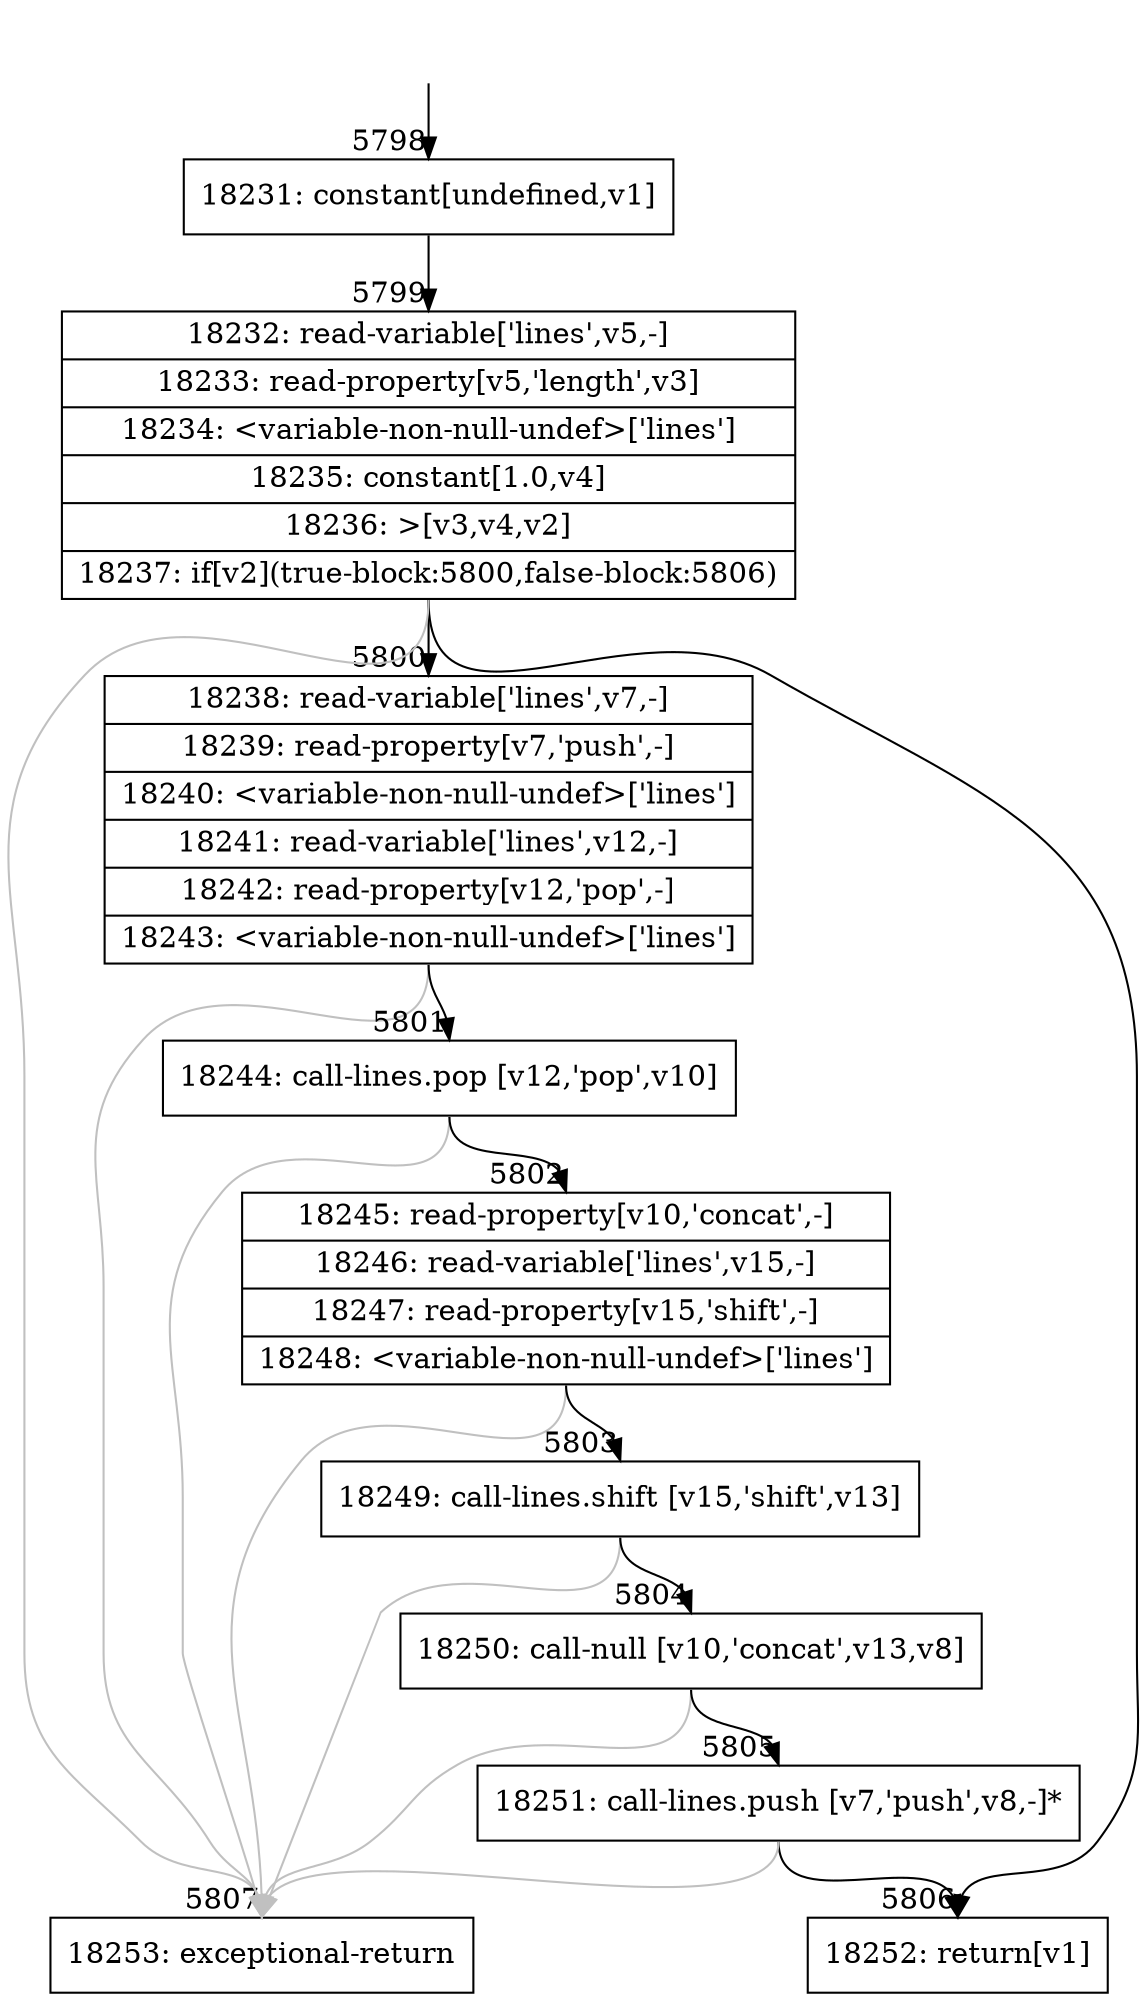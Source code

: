 digraph {
rankdir="TD"
BB_entry549[shape=none,label=""];
BB_entry549 -> BB5798 [tailport=s, headport=n, headlabel="    5798"]
BB5798 [shape=record label="{18231: constant[undefined,v1]}" ] 
BB5798 -> BB5799 [tailport=s, headport=n, headlabel="      5799"]
BB5799 [shape=record label="{18232: read-variable['lines',v5,-]|18233: read-property[v5,'length',v3]|18234: \<variable-non-null-undef\>['lines']|18235: constant[1.0,v4]|18236: \>[v3,v4,v2]|18237: if[v2](true-block:5800,false-block:5806)}" ] 
BB5799 -> BB5800 [tailport=s, headport=n, headlabel="      5800"]
BB5799 -> BB5806 [tailport=s, headport=n, headlabel="      5806"]
BB5799 -> BB5807 [tailport=s, headport=n, color=gray, headlabel="      5807"]
BB5800 [shape=record label="{18238: read-variable['lines',v7,-]|18239: read-property[v7,'push',-]|18240: \<variable-non-null-undef\>['lines']|18241: read-variable['lines',v12,-]|18242: read-property[v12,'pop',-]|18243: \<variable-non-null-undef\>['lines']}" ] 
BB5800 -> BB5801 [tailport=s, headport=n, headlabel="      5801"]
BB5800 -> BB5807 [tailport=s, headport=n, color=gray]
BB5801 [shape=record label="{18244: call-lines.pop [v12,'pop',v10]}" ] 
BB5801 -> BB5802 [tailport=s, headport=n, headlabel="      5802"]
BB5801 -> BB5807 [tailport=s, headport=n, color=gray]
BB5802 [shape=record label="{18245: read-property[v10,'concat',-]|18246: read-variable['lines',v15,-]|18247: read-property[v15,'shift',-]|18248: \<variable-non-null-undef\>['lines']}" ] 
BB5802 -> BB5803 [tailport=s, headport=n, headlabel="      5803"]
BB5802 -> BB5807 [tailport=s, headport=n, color=gray]
BB5803 [shape=record label="{18249: call-lines.shift [v15,'shift',v13]}" ] 
BB5803 -> BB5804 [tailport=s, headport=n, headlabel="      5804"]
BB5803 -> BB5807 [tailport=s, headport=n, color=gray]
BB5804 [shape=record label="{18250: call-null [v10,'concat',v13,v8]}" ] 
BB5804 -> BB5805 [tailport=s, headport=n, headlabel="      5805"]
BB5804 -> BB5807 [tailport=s, headport=n, color=gray]
BB5805 [shape=record label="{18251: call-lines.push [v7,'push',v8,-]*}" ] 
BB5805 -> BB5806 [tailport=s, headport=n]
BB5805 -> BB5807 [tailport=s, headport=n, color=gray]
BB5806 [shape=record label="{18252: return[v1]}" ] 
BB5807 [shape=record label="{18253: exceptional-return}" ] 
//#$~ 3420
}

